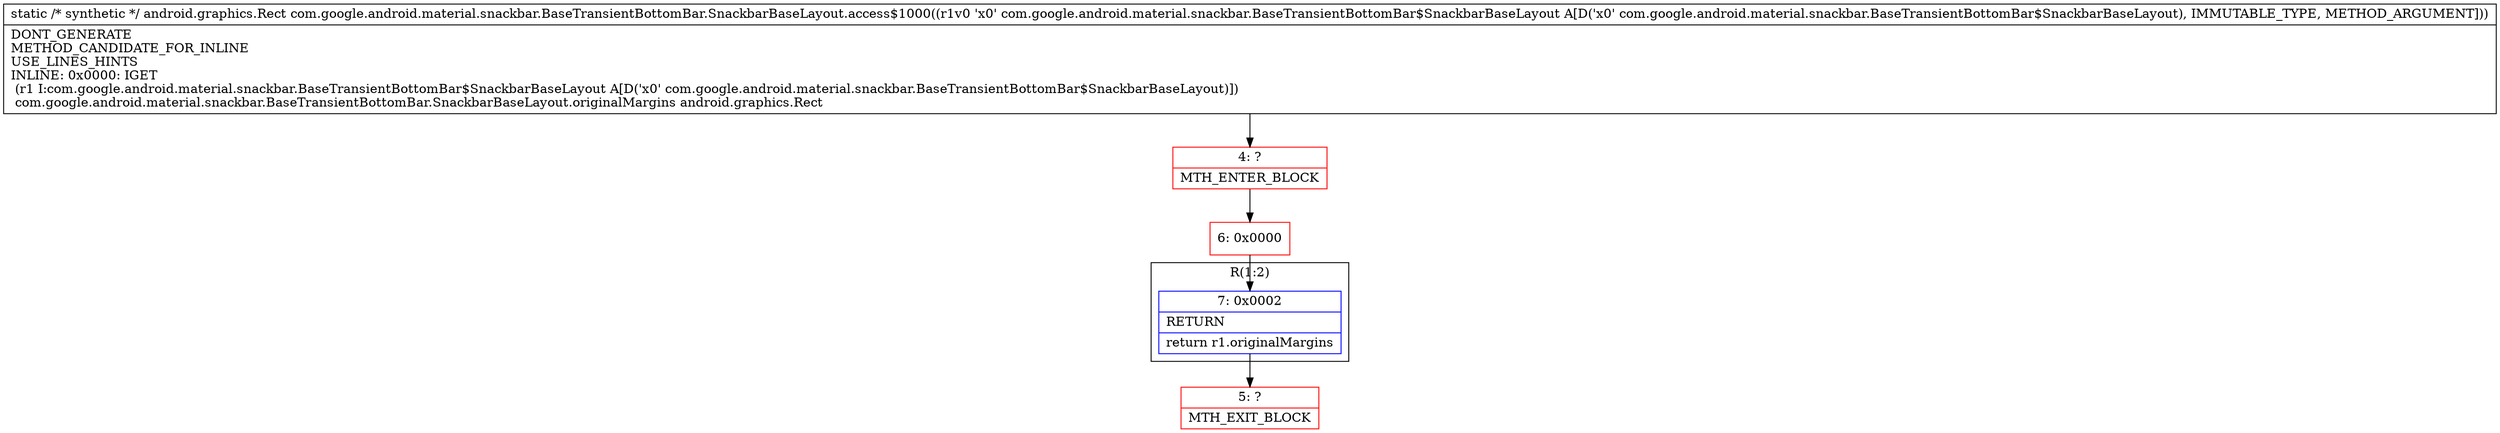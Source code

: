 digraph "CFG forcom.google.android.material.snackbar.BaseTransientBottomBar.SnackbarBaseLayout.access$1000(Lcom\/google\/android\/material\/snackbar\/BaseTransientBottomBar$SnackbarBaseLayout;)Landroid\/graphics\/Rect;" {
subgraph cluster_Region_246602353 {
label = "R(1:2)";
node [shape=record,color=blue];
Node_7 [shape=record,label="{7\:\ 0x0002|RETURN\l|return r1.originalMargins\l}"];
}
Node_4 [shape=record,color=red,label="{4\:\ ?|MTH_ENTER_BLOCK\l}"];
Node_6 [shape=record,color=red,label="{6\:\ 0x0000}"];
Node_5 [shape=record,color=red,label="{5\:\ ?|MTH_EXIT_BLOCK\l}"];
MethodNode[shape=record,label="{static \/* synthetic *\/ android.graphics.Rect com.google.android.material.snackbar.BaseTransientBottomBar.SnackbarBaseLayout.access$1000((r1v0 'x0' com.google.android.material.snackbar.BaseTransientBottomBar$SnackbarBaseLayout A[D('x0' com.google.android.material.snackbar.BaseTransientBottomBar$SnackbarBaseLayout), IMMUTABLE_TYPE, METHOD_ARGUMENT]))  | DONT_GENERATE\lMETHOD_CANDIDATE_FOR_INLINE\lUSE_LINES_HINTS\lINLINE: 0x0000: IGET  \l  (r1 I:com.google.android.material.snackbar.BaseTransientBottomBar$SnackbarBaseLayout A[D('x0' com.google.android.material.snackbar.BaseTransientBottomBar$SnackbarBaseLayout)])\l com.google.android.material.snackbar.BaseTransientBottomBar.SnackbarBaseLayout.originalMargins android.graphics.Rect\l}"];
MethodNode -> Node_4;Node_7 -> Node_5;
Node_4 -> Node_6;
Node_6 -> Node_7;
}


